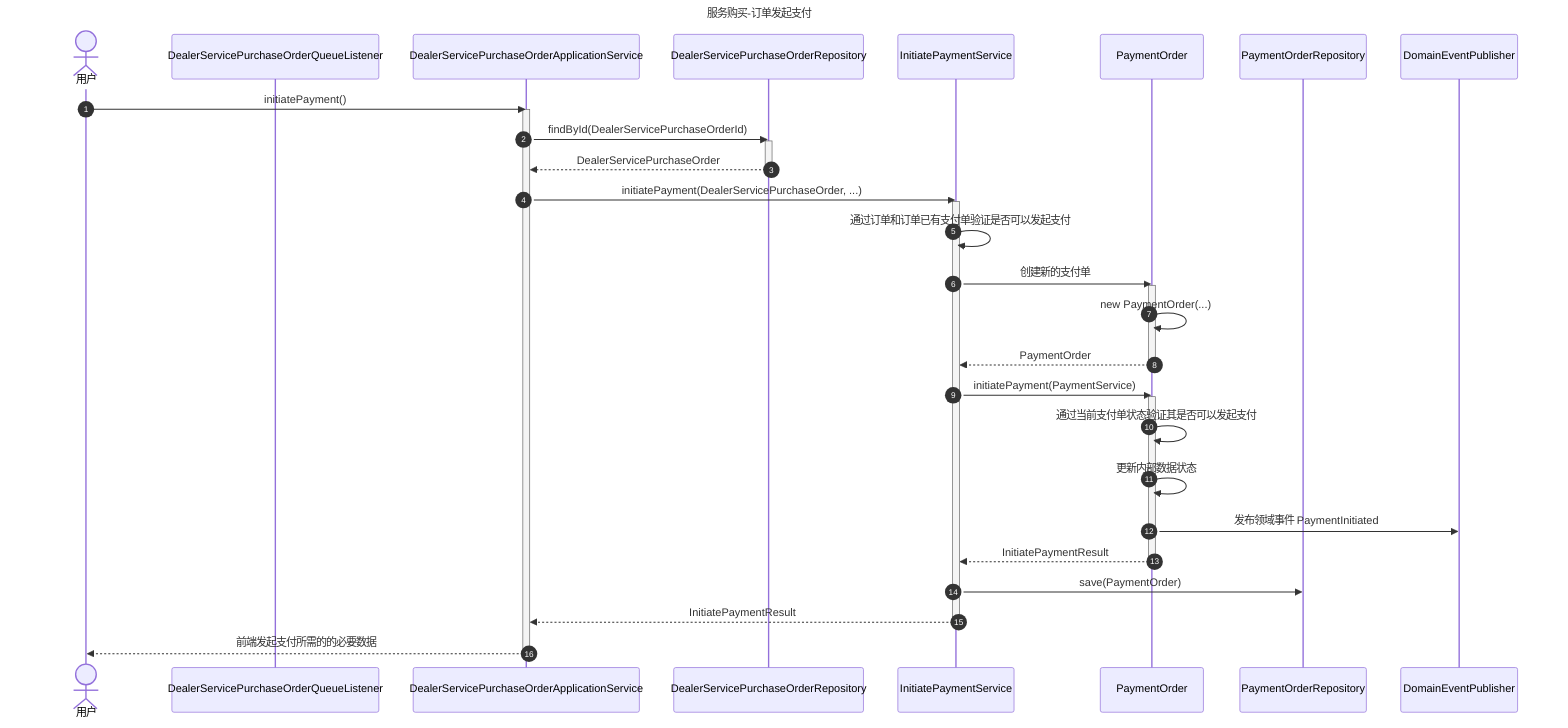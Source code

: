 sequenceDiagram
    title 服务购买-订单发起支付

    autonumber

    actor User as 用户

    participant DealerServicePurchaseOrderQueueListener
    participant DealerServicePurchaseOrderApplicationService
    participant DealerServicePurchaseOrderRepository
    participant InitiatePaymentService
    participant PaymentOrder
    participant PaymentOrderRepository

    participant DomainEventPublisher

    User->>DealerServicePurchaseOrderApplicationService: initiatePayment()

    activate DealerServicePurchaseOrderApplicationService
    DealerServicePurchaseOrderApplicationService->>DealerServicePurchaseOrderRepository: findById(DealerServicePurchaseOrderId)
    activate DealerServicePurchaseOrderRepository
    DealerServicePurchaseOrderRepository-->>DealerServicePurchaseOrderApplicationService: DealerServicePurchaseOrder
    deactivate DealerServicePurchaseOrderRepository

    DealerServicePurchaseOrderApplicationService->>InitiatePaymentService: initiatePayment(DealerServicePurchaseOrder, ...)
    activate InitiatePaymentService

    InitiatePaymentService->>InitiatePaymentService: 通过订单和订单已有支付单验证是否可以发起支付

    InitiatePaymentService->>PaymentOrder: 创建新的支付单
    activate PaymentOrder
    PaymentOrder->>PaymentOrder: new PaymentOrder(...)
    PaymentOrder-->>InitiatePaymentService: PaymentOrder

    deactivate PaymentOrder

    InitiatePaymentService->>PaymentOrder: initiatePayment(PaymentService)
    activate PaymentOrder
    PaymentOrder->>PaymentOrder: 通过当前支付单状态验证其是否可以发起支付
    PaymentOrder->>PaymentOrder: 更新内部数据状态
    PaymentOrder->>DomainEventPublisher: 发布领域事件 PaymentInitiated
    PaymentOrder-->>InitiatePaymentService: InitiatePaymentResult

    deactivate PaymentOrder

    InitiatePaymentService->>PaymentOrderRepository: save(PaymentOrder)

    InitiatePaymentService-->> DealerServicePurchaseOrderApplicationService: InitiatePaymentResult

    deactivate InitiatePaymentService

    DealerServicePurchaseOrderApplicationService-->>User: 前端发起支付所需的的必要数据

    deactivate DealerServicePurchaseOrderApplicationService